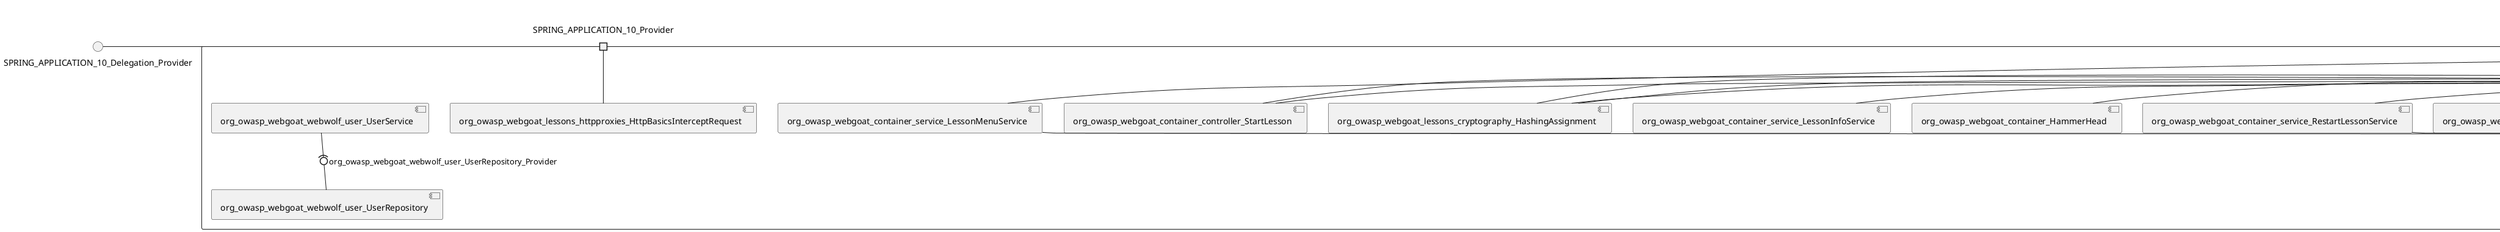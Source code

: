 @startuml
skinparam fixCircleLabelOverlapping true
skinparam componentStyle uml2
() SPRING_APPLICATION_10_Delegation_Provider
() SPRING_APPLICATION_11_Delegation_Provider
() SPRING_APPLICATION_12_Delegation_Provider
() SPRING_APPLICATION_13_Delegation_Provider
() SPRING_APPLICATION_14_Delegation_Provider
() SPRING_APPLICATION_15_Delegation_Provider
() SPRING_APPLICATION_16_Delegation_Provider
() SPRING_APPLICATION_2_Delegation_Provider
() SPRING_APPLICATION_3_Delegation_Provider
() SPRING_APPLICATION_4_Delegation_Provider
() SPRING_APPLICATION_5_Delegation_Provider
() SPRING_APPLICATION_6_Delegation_Provider
() SPRING_APPLICATION_7_Delegation_Provider
() SPRING_APPLICATION_8_Delegation_Provider
() SPRING_APPLICATION_9_Delegation_Provider
() SPRING_APPLICATION_BypassRestrictions_FieldRestrictions_POST_Delegation_Provider
() SPRING_APPLICATION_BypassRestrictions_frontendValidation_POST_Delegation_Provider
() SPRING_APPLICATION_ChromeDevTools_dummy_POST_Delegation_Provider
() SPRING_APPLICATION_ChromeDevTools_network_POST_Delegation_Provider
() SPRING_APPLICATION_CrossSiteScriptingStored_stored_xss_POST_Delegation_Provider
() SPRING_APPLICATION_CrossSiteScriptingStored_stored_xss_follow_up_POST_Delegation_Provider
() SPRING_APPLICATION_CrossSiteScripting_attack1_POST_Delegation_Provider
() SPRING_APPLICATION_CrossSiteScripting_attack3_POST_Delegation_Provider
() SPRING_APPLICATION_CrossSiteScripting_attack4_POST_Delegation_Provider
() SPRING_APPLICATION_CrossSiteScripting_attack5a_GET_Delegation_Provider
() SPRING_APPLICATION_CrossSiteScripting_attack6a_POST_Delegation_Provider
() SPRING_APPLICATION_CrossSiteScripting_dom_follow_up_POST_Delegation_Provider
() SPRING_APPLICATION_CrossSiteScripting_phone_home_xss_POST_Delegation_Provider
() SPRING_APPLICATION_CrossSiteScripting_quiz_GET_POST_Delegation_Provider
() SPRING_APPLICATION_Delegation_Provider
() SPRING_APPLICATION_GET_10_Delegation_Provider
() SPRING_APPLICATION_GET_11_Delegation_Provider
() SPRING_APPLICATION_GET_2_Delegation_Provider
() SPRING_APPLICATION_GET_3_Delegation_Provider
() SPRING_APPLICATION_GET_4_Delegation_Provider
() SPRING_APPLICATION_GET_5_Delegation_Provider
() SPRING_APPLICATION_GET_6_Delegation_Provider
() SPRING_APPLICATION_GET_7_Delegation_Provider
() SPRING_APPLICATION_GET_8_Delegation_Provider
() SPRING_APPLICATION_GET_9_Delegation_Provider
() SPRING_APPLICATION_GET_Delegation_Provider
() SPRING_APPLICATION_HtmlTampering_task_POST_Delegation_Provider
() SPRING_APPLICATION_HttpBasics_attack1_POST_Delegation_Provider
() SPRING_APPLICATION_HttpBasics_attack2_POST_Delegation_Provider
() SPRING_APPLICATION_IDOR_diff_attributes_POST_Delegation_Provider
() SPRING_APPLICATION_IDOR_login_POST_Delegation_Provider
() SPRING_APPLICATION_IDOR_profile_alt_path_POST_Delegation_Provider
() SPRING_APPLICATION_InsecureDeserialization_task_POST_Delegation_Provider
() SPRING_APPLICATION_InsecureLogin_Delegation_Provider
() SPRING_APPLICATION_JWT_decode_POST_Delegation_Provider
() SPRING_APPLICATION_JWT_jku_Delegation_Provider
() SPRING_APPLICATION_JWT_kid_Delegation_Provider
() SPRING_APPLICATION_JWT_quiz_GET_POST_Delegation_Provider
() SPRING_APPLICATION_JWT_refresh_Delegation_Provider
() SPRING_APPLICATION_JWT_secret_POST_Delegation_Provider
() SPRING_APPLICATION_JWT_votings_Delegation_Provider
() SPRING_APPLICATION_LogSpoofing_log_bleeding_POST_Delegation_Provider
() SPRING_APPLICATION_LogSpoofing_log_spoofing_POST_Delegation_Provider
() SPRING_APPLICATION_POST_10_Delegation_Provider
() SPRING_APPLICATION_POST_11_Delegation_Provider
() SPRING_APPLICATION_POST_12_Delegation_Provider
() SPRING_APPLICATION_POST_13_Delegation_Provider
() SPRING_APPLICATION_POST_14_Delegation_Provider
() SPRING_APPLICATION_POST_15_Delegation_Provider
() SPRING_APPLICATION_POST_16_Delegation_Provider
() SPRING_APPLICATION_POST_17_Delegation_Provider
() SPRING_APPLICATION_POST_18_Delegation_Provider
() SPRING_APPLICATION_POST_2_Delegation_Provider
() SPRING_APPLICATION_POST_3_Delegation_Provider
() SPRING_APPLICATION_POST_4_Delegation_Provider
() SPRING_APPLICATION_POST_5_Delegation_Provider
() SPRING_APPLICATION_POST_6_Delegation_Provider
() SPRING_APPLICATION_POST_7_Delegation_Provider
() SPRING_APPLICATION_POST_8_Delegation_Provider
() SPRING_APPLICATION_POST_9_Delegation_Provider
() SPRING_APPLICATION_POST_Delegation_Provider
() SPRING_APPLICATION_PUT_Delegation_Provider
() SPRING_APPLICATION_PasswordReset_ForgotPassword_create_password_reset_link_POST_Delegation_Provider
() SPRING_APPLICATION_PasswordReset_SecurityQuestions_POST_Delegation_Provider
() SPRING_APPLICATION_PasswordReset_reset_Delegation_Provider
() SPRING_APPLICATION_PasswordReset_simple_mail_reset_POST_Delegation_Provider
() SPRING_APPLICATION_PathTraversal_profile_picture_GET_Delegation_Provider
() SPRING_APPLICATION_PathTraversal_profile_picture_fix_GET_Delegation_Provider
() SPRING_APPLICATION_PathTraversal_profile_upload_POST_Delegation_Provider
() SPRING_APPLICATION_PathTraversal_profile_upload_fix_POST_Delegation_Provider
() SPRING_APPLICATION_PathTraversal_profile_upload_remove_user_input_POST_Delegation_Provider
() SPRING_APPLICATION_PathTraversal_random_POST_Delegation_Provider
() SPRING_APPLICATION_PathTraversal_random_picture_GET_Delegation_Provider
() SPRING_APPLICATION_PathTraversal_zip_slip_Delegation_Provider
() SPRING_APPLICATION_SSRF_task1_POST_Delegation_Provider
() SPRING_APPLICATION_SSRF_task2_POST_Delegation_Provider
() SPRING_APPLICATION_SecurePasswords_assignment_POST_Delegation_Provider
() SPRING_APPLICATION_SqlInjectionAdvanced_attack6a_POST_Delegation_Provider
() SPRING_APPLICATION_SqlInjectionAdvanced_attack6b_POST_Delegation_Provider
() SPRING_APPLICATION_SqlInjectionAdvanced_challenge_Login_POST_Delegation_Provider
() SPRING_APPLICATION_SqlInjectionAdvanced_challenge_PUT_Delegation_Provider
() SPRING_APPLICATION_SqlInjectionAdvanced_quiz_GET_POST_Delegation_Provider
() SPRING_APPLICATION_SqlInjectionMitigations_attack10a_POST_Delegation_Provider
() SPRING_APPLICATION_SqlInjectionMitigations_attack10b_POST_Delegation_Provider
() SPRING_APPLICATION_SqlInjectionMitigations_attack12a_POST_Delegation_Provider
() SPRING_APPLICATION_SqlInjectionMitigations_servers_GET_Delegation_Provider
() SPRING_APPLICATION_SqlInjection_assignment5a_POST_Delegation_Provider
() SPRING_APPLICATION_SqlInjection_assignment5b_POST_Delegation_Provider
() SPRING_APPLICATION_SqlInjection_attack10_POST_Delegation_Provider
() SPRING_APPLICATION_SqlInjection_attack2_POST_Delegation_Provider
() SPRING_APPLICATION_SqlInjection_attack3_POST_Delegation_Provider
() SPRING_APPLICATION_SqlInjection_attack4_POST_Delegation_Provider
() SPRING_APPLICATION_SqlInjection_attack5_POST_Delegation_Provider
() SPRING_APPLICATION_SqlInjection_attack8_POST_Delegation_Provider
() SPRING_APPLICATION_SqlInjection_attack9_POST_Delegation_Provider
() SPRING_APPLICATION_SqlOnlyInputValidationOnKeywords_attack_POST_Delegation_Provider
() SPRING_APPLICATION_SqlOnlyInputValidation_attack_POST_Delegation_Provider
() SPRING_APPLICATION_VulnerableComponents_attack1_POST_Delegation_Provider
() SPRING_APPLICATION_WebWolf_GET_Delegation_Provider
() SPRING_APPLICATION_WebWolf_landing_Delegation_Provider
() SPRING_APPLICATION_WebWolf_mail_Delegation_Provider
() SPRING_APPLICATION_challenge_1_POST_Delegation_Provider
() SPRING_APPLICATION_challenge_5_POST_Delegation_Provider
() SPRING_APPLICATION_challenge_7_Delegation_Provider
() SPRING_APPLICATION_challenge_8_Delegation_Provider
() SPRING_APPLICATION_challenge_logo_Delegation_Provider
() SPRING_APPLICATION_cia_quiz_GET_POST_Delegation_Provider
() SPRING_APPLICATION_clientSideFiltering_attack1_POST_Delegation_Provider
() SPRING_APPLICATION_clientSideFiltering_challenge_store_coupons_GET_Delegation_Provider
() SPRING_APPLICATION_clientSideFiltering_getItForFree_POST_Delegation_Provider
() SPRING_APPLICATION_clientSideFiltering_salaries_GET_Delegation_Provider
() SPRING_APPLICATION_crypto_encoding_basic_auth_POST_Delegation_Provider
() SPRING_APPLICATION_crypto_encoding_xor_POST_Delegation_Provider
() SPRING_APPLICATION_crypto_hashing_POST_Delegation_Provider
() SPRING_APPLICATION_crypto_secure_defaults_POST_Delegation_Provider
() SPRING_APPLICATION_crypto_signing_verify_POST_Delegation_Provider
() SPRING_APPLICATION_csrf_feedback_message_POST_Delegation_Provider
() SPRING_APPLICATION_csrf_review_POST_Delegation_Provider
() SPRING_APPLICATION_files_GET_Delegation_Provider
() SPRING_APPLICATION_fileupload_POST_Delegation_Provider
() SPRING_APPLICATION_jwt_Delegation_Provider
() SPRING_APPLICATION_landing_Delegation_Provider
() SPRING_APPLICATION_lesson_template_Delegation_Provider
() SPRING_APPLICATION_login_oauth_mvc_GET_Delegation_Provider
() SPRING_APPLICATION_mail_DELETE_GET_POST_Delegation_Provider
() SPRING_APPLICATION_register_mvc_POST_Delegation_Provider
() SPRING_APPLICATION_registration_GET_Delegation_Provider
() SPRING_APPLICATION_requests_GET_Delegation_Provider
() SPRING_APPLICATION_scoreboard_data_GET_Delegation_Provider
() SPRING_APPLICATION_server_directory_GET_Delegation_Provider
() SPRING_APPLICATION_service_debug_labels_mvc_Delegation_Provider
() SPRING_APPLICATION_service_lessonoverview_mvc_Delegation_Provider
() SPRING_APPLICATION_xxe_comments_GET_Delegation_Provider
rectangle System {
[org_owasp_webgoat_container_HammerHead] [[webgoat-webgoat.repository#_CxnqlhZPEe--hLecUjuLmQ]]
[org_owasp_webgoat_container_WebWolfRedirect] [[webgoat-webgoat.repository#_CxnqlhZPEe--hLecUjuLmQ]]
[org_owasp_webgoat_container_controller_StartLesson] [[webgoat-webgoat.repository#_CxnqlhZPEe--hLecUjuLmQ]]
[org_owasp_webgoat_container_controller_Welcome] [[webgoat-webgoat.repository#_CxnqlhZPEe--hLecUjuLmQ]]
[org_owasp_webgoat_container_i18n_PluginMessages_Provider] [[webgoat-webgoat.repository#_CxnqlhZPEe--hLecUjuLmQ]]
[org_owasp_webgoat_container_service_EnvironmentService] [[webgoat-webgoat.repository#_CxnqlhZPEe--hLecUjuLmQ]]
[org_owasp_webgoat_container_service_HintService] [[webgoat-webgoat.repository#_CxnqlhZPEe--hLecUjuLmQ]]
[org_owasp_webgoat_container_service_LabelDebugService] [[webgoat-webgoat.repository#_CxnqlhZPEe--hLecUjuLmQ]]
[org_owasp_webgoat_container_service_LabelService] [[webgoat-webgoat.repository#_CxnqlhZPEe--hLecUjuLmQ]]
[org_owasp_webgoat_container_service_LessonInfoService] [[webgoat-webgoat.repository#_CxnqlhZPEe--hLecUjuLmQ]]
[org_owasp_webgoat_container_service_LessonMenuService] [[webgoat-webgoat.repository#_CxnqlhZPEe--hLecUjuLmQ]]
[org_owasp_webgoat_container_service_LessonProgressService] [[webgoat-webgoat.repository#_CxnqlhZPEe--hLecUjuLmQ]]
[org_owasp_webgoat_container_service_LessonTitleService] [[webgoat-webgoat.repository#_CxnqlhZPEe--hLecUjuLmQ]]
[org_owasp_webgoat_container_service_ReportCardService] [[webgoat-webgoat.repository#_CxnqlhZPEe--hLecUjuLmQ]]
[org_owasp_webgoat_container_service_RestartLessonService] [[webgoat-webgoat.repository#_CxnqlhZPEe--hLecUjuLmQ]]
[org_owasp_webgoat_container_service_SessionService] [[webgoat-webgoat.repository#_CxnqlhZPEe--hLecUjuLmQ]]
[org_owasp_webgoat_container_session_UserSessionData_Provider] [[webgoat-webgoat.repository#_CxnqlhZPEe--hLecUjuLmQ]]
[org_owasp_webgoat_container_session_WebSession_Provider] [[webgoat-webgoat.repository#_CxnqlhZPEe--hLecUjuLmQ]]
[org_owasp_webgoat_container_users_RegistrationController] [[webgoat-webgoat.repository#_CxnqlhZPEe--hLecUjuLmQ]]
[org_owasp_webgoat_container_users_Scoreboard] [[webgoat-webgoat.repository#_CxnqlhZPEe--hLecUjuLmQ]]
[org_owasp_webgoat_container_users_UserRepository] [[webgoat-webgoat.repository#_CxnqlhZPEe--hLecUjuLmQ]]
[org_owasp_webgoat_container_users_UserService] [[webgoat-webgoat.repository#_CxnqlhZPEe--hLecUjuLmQ]]
[org_owasp_webgoat_container_users_UserTrackerRepository] [[webgoat-webgoat.repository#_CxnqlhZPEe--hLecUjuLmQ]]
[org_owasp_webgoat_lessons_authbypass_VerifyAccount] [[webgoat-webgoat.repository#_CxnqlhZPEe--hLecUjuLmQ]]
[org_owasp_webgoat_lessons_bypassrestrictions_BypassRestrictionsFieldRestrictions] [[webgoat-webgoat.repository#_CxnqlhZPEe--hLecUjuLmQ]]
[org_owasp_webgoat_lessons_bypassrestrictions_BypassRestrictionsFrontendValidation] [[webgoat-webgoat.repository#_CxnqlhZPEe--hLecUjuLmQ]]
[org_owasp_webgoat_lessons_challenges_FlagController] [[webgoat-webgoat.repository#_CxnqlhZPEe--hLecUjuLmQ]]
[org_owasp_webgoat_lessons_challenges_challenge1_Assignment1] [[webgoat-webgoat.repository#_CxnqlhZPEe--hLecUjuLmQ]]
[org_owasp_webgoat_lessons_challenges_challenge1_ImageServlet] [[webgoat-webgoat.repository#_CxnqlhZPEe--hLecUjuLmQ]]
[org_owasp_webgoat_lessons_challenges_challenge5_Assignment5] [[webgoat-webgoat.repository#_CxnqlhZPEe--hLecUjuLmQ]]
[org_owasp_webgoat_lessons_challenges_challenge7_Assignment7] [[webgoat-webgoat.repository#_CxnqlhZPEe--hLecUjuLmQ]]
[org_owasp_webgoat_lessons_challenges_challenge8_Assignment8] [[webgoat-webgoat.repository#_CxnqlhZPEe--hLecUjuLmQ]]
[org_owasp_webgoat_lessons_chromedevtools_NetworkDummy] [[webgoat-webgoat.repository#_CxnqlhZPEe--hLecUjuLmQ]]
[org_owasp_webgoat_lessons_chromedevtools_NetworkLesson] [[webgoat-webgoat.repository#_CxnqlhZPEe--hLecUjuLmQ]]
[org_owasp_webgoat_lessons_cia_CIAQuiz] [[webgoat-webgoat.repository#_CxnqlhZPEe--hLecUjuLmQ]]
[org_owasp_webgoat_lessons_clientsidefiltering_ClientSideFilteringAssignment] [[webgoat-webgoat.repository#_CxnqlhZPEe--hLecUjuLmQ]]
[org_owasp_webgoat_lessons_clientsidefiltering_ClientSideFilteringFreeAssignment] [[webgoat-webgoat.repository#_CxnqlhZPEe--hLecUjuLmQ]]
[org_owasp_webgoat_lessons_clientsidefiltering_Salaries] [[webgoat-webgoat.repository#_CxnqlhZPEe--hLecUjuLmQ]]
[org_owasp_webgoat_lessons_clientsidefiltering_ShopEndpoint] [[webgoat-webgoat.repository#_CxnqlhZPEe--hLecUjuLmQ]]
[org_owasp_webgoat_lessons_cryptography_EncodingAssignment] [[webgoat-webgoat.repository#_CxnqlhZPEe--hLecUjuLmQ]]
[org_owasp_webgoat_lessons_cryptography_HashingAssignment] [[webgoat-webgoat.repository#_CxnqlhZPEe--hLecUjuLmQ]]
[org_owasp_webgoat_lessons_cryptography_SecureDefaultsAssignment] [[webgoat-webgoat.repository#_CxnqlhZPEe--hLecUjuLmQ]]
[org_owasp_webgoat_lessons_cryptography_SigningAssignment] [[webgoat-webgoat.repository#_CxnqlhZPEe--hLecUjuLmQ]]
[org_owasp_webgoat_lessons_cryptography_XOREncodingAssignment] [[webgoat-webgoat.repository#_CxnqlhZPEe--hLecUjuLmQ]]
[org_owasp_webgoat_lessons_csrf_CSRFConfirmFlag1] [[webgoat-webgoat.repository#_CxnqlhZPEe--hLecUjuLmQ]]
[org_owasp_webgoat_lessons_csrf_CSRFFeedback] [[webgoat-webgoat.repository#_CxnqlhZPEe--hLecUjuLmQ]]
[org_owasp_webgoat_lessons_csrf_CSRFGetFlag] [[webgoat-webgoat.repository#_CxnqlhZPEe--hLecUjuLmQ]]
[org_owasp_webgoat_lessons_csrf_CSRFLogin] [[webgoat-webgoat.repository#_CxnqlhZPEe--hLecUjuLmQ]]
[org_owasp_webgoat_lessons_csrf_ForgedReviews] [[webgoat-webgoat.repository#_CxnqlhZPEe--hLecUjuLmQ]]
[org_owasp_webgoat_lessons_csrf_ObjectMapper_Provider] [[webgoat-webgoat.repository#_CxnqlhZPEe--hLecUjuLmQ]]
[org_owasp_webgoat_lessons_deserialization_InsecureDeserializationTask] [[webgoat-webgoat.repository#_CxnqlhZPEe--hLecUjuLmQ]]
[org_owasp_webgoat_lessons_hijacksession_HijackSessionAssignment] [[webgoat-webgoat.repository#_CxnqlhZPEe--hLecUjuLmQ]]
[org_owasp_webgoat_lessons_hijacksession_cas_HijackSessionAuthenticationProvider] [[webgoat-webgoat.repository#_CxnqlhZPEe--hLecUjuLmQ]]
[org_owasp_webgoat_lessons_htmltampering_HtmlTamperingTask] [[webgoat-webgoat.repository#_CxnqlhZPEe--hLecUjuLmQ]]
[org_owasp_webgoat_lessons_httpbasics_HttpBasicsLesson] [[webgoat-webgoat.repository#_CxnqlhZPEe--hLecUjuLmQ]]
[org_owasp_webgoat_lessons_httpbasics_HttpBasicsQuiz] [[webgoat-webgoat.repository#_CxnqlhZPEe--hLecUjuLmQ]]
[org_owasp_webgoat_lessons_httpproxies_HttpBasicsInterceptRequest] [[webgoat-webgoat.repository#_CxnqlhZPEe--hLecUjuLmQ]]
[org_owasp_webgoat_lessons_idor_IDORDiffAttributes] [[webgoat-webgoat.repository#_CxnqlhZPEe--hLecUjuLmQ]]
[org_owasp_webgoat_lessons_idor_IDOREditOtherProfile] [[webgoat-webgoat.repository#_CxnqlhZPEe--hLecUjuLmQ]]
[org_owasp_webgoat_lessons_idor_IDORLogin] [[webgoat-webgoat.repository#_CxnqlhZPEe--hLecUjuLmQ]]
[org_owasp_webgoat_lessons_idor_IDORViewOtherProfile] [[webgoat-webgoat.repository#_CxnqlhZPEe--hLecUjuLmQ]]
[org_owasp_webgoat_lessons_idor_IDORViewOwnProfile] [[webgoat-webgoat.repository#_CxnqlhZPEe--hLecUjuLmQ]]
[org_owasp_webgoat_lessons_idor_IDORViewOwnProfileAltUrl] [[webgoat-webgoat.repository#_CxnqlhZPEe--hLecUjuLmQ]]
[org_owasp_webgoat_lessons_insecurelogin_InsecureLoginTask] [[webgoat-webgoat.repository#_CxnqlhZPEe--hLecUjuLmQ]]
[org_owasp_webgoat_lessons_jwt_JWTDecodeEndpoint] [[webgoat-webgoat.repository#_CxnqlhZPEe--hLecUjuLmQ]]
[org_owasp_webgoat_lessons_jwt_JWTQuiz] [[webgoat-webgoat.repository#_CxnqlhZPEe--hLecUjuLmQ]]
[org_owasp_webgoat_lessons_jwt_JWTRefreshEndpoint] [[webgoat-webgoat.repository#_CxnqlhZPEe--hLecUjuLmQ]]
[org_owasp_webgoat_lessons_jwt_JWTSecretKeyEndpoint] [[webgoat-webgoat.repository#_CxnqlhZPEe--hLecUjuLmQ]]
[org_owasp_webgoat_lessons_jwt_JWTVotesEndpoint] [[webgoat-webgoat.repository#_CxnqlhZPEe--hLecUjuLmQ]]
[org_owasp_webgoat_lessons_jwt_claimmisuse_JWTHeaderJKUEndpoint] [[webgoat-webgoat.repository#_CxnqlhZPEe--hLecUjuLmQ]]
[org_owasp_webgoat_lessons_jwt_claimmisuse_JWTHeaderKIDEndpoint] [[webgoat-webgoat.repository#_CxnqlhZPEe--hLecUjuLmQ]]
[org_owasp_webgoat_lessons_lessontemplate_SampleAttack] [[webgoat-webgoat.repository#_CxnqlhZPEe--hLecUjuLmQ]]
[org_owasp_webgoat_lessons_logging_LogBleedingTask] [[webgoat-webgoat.repository#_CxnqlhZPEe--hLecUjuLmQ]]
[org_owasp_webgoat_lessons_logging_LogSpoofingTask] [[webgoat-webgoat.repository#_CxnqlhZPEe--hLecUjuLmQ]]
[org_owasp_webgoat_lessons_missingac_MissingFunctionACHiddenMenus] [[webgoat-webgoat.repository#_CxnqlhZPEe--hLecUjuLmQ]]
[org_owasp_webgoat_lessons_missingac_MissingFunctionACUsers] [[webgoat-webgoat.repository#_CxnqlhZPEe--hLecUjuLmQ]]
[org_owasp_webgoat_lessons_missingac_MissingFunctionACYourHash] [[webgoat-webgoat.repository#_CxnqlhZPEe--hLecUjuLmQ]]
[org_owasp_webgoat_lessons_missingac_MissingFunctionACYourHashAdmin] [[webgoat-webgoat.repository#_CxnqlhZPEe--hLecUjuLmQ]]
[org_owasp_webgoat_lessons_passwordreset_QuestionsAssignment] [[webgoat-webgoat.repository#_CxnqlhZPEe--hLecUjuLmQ]]
[org_owasp_webgoat_lessons_passwordreset_ResetLinkAssignment] [[webgoat-webgoat.repository#_CxnqlhZPEe--hLecUjuLmQ]]
[org_owasp_webgoat_lessons_passwordreset_ResetLinkAssignmentForgotPassword] [[webgoat-webgoat.repository#_CxnqlhZPEe--hLecUjuLmQ]]
[org_owasp_webgoat_lessons_passwordreset_SecurityQuestionAssignment] [[webgoat-webgoat.repository#_CxnqlhZPEe--hLecUjuLmQ]]
[org_owasp_webgoat_lessons_passwordreset_SimpleMailAssignment] [[webgoat-webgoat.repository#_CxnqlhZPEe--hLecUjuLmQ]]
[org_owasp_webgoat_lessons_passwordreset_TriedQuestions] [[webgoat-webgoat.repository#_CxnqlhZPEe--hLecUjuLmQ]]
[org_owasp_webgoat_lessons_pathtraversal_ProfileUpload] [[webgoat-webgoat.repository#_CxnqlhZPEe--hLecUjuLmQ]]
[org_owasp_webgoat_lessons_pathtraversal_ProfileUploadFix] [[webgoat-webgoat.repository#_CxnqlhZPEe--hLecUjuLmQ]]
[org_owasp_webgoat_lessons_pathtraversal_ProfileUploadRemoveUserInput] [[webgoat-webgoat.repository#_CxnqlhZPEe--hLecUjuLmQ]]
[org_owasp_webgoat_lessons_pathtraversal_ProfileUploadRetrieval] [[webgoat-webgoat.repository#_CxnqlhZPEe--hLecUjuLmQ]]
[org_owasp_webgoat_lessons_pathtraversal_ProfileZipSlip] [[webgoat-webgoat.repository#_CxnqlhZPEe--hLecUjuLmQ]]
[org_owasp_webgoat_lessons_securepasswords_SecurePasswordsAssignment] [[webgoat-webgoat.repository#_CxnqlhZPEe--hLecUjuLmQ]]
[org_owasp_webgoat_lessons_spoofcookie_SpoofCookieAssignment] [[webgoat-webgoat.repository#_CxnqlhZPEe--hLecUjuLmQ]]
[org_owasp_webgoat_lessons_sqlinjection_advanced_SqlInjectionChallenge] [[webgoat-webgoat.repository#_CxnqlhZPEe--hLecUjuLmQ]]
[org_owasp_webgoat_lessons_sqlinjection_advanced_SqlInjectionChallengeLogin] [[webgoat-webgoat.repository#_CxnqlhZPEe--hLecUjuLmQ]]
[org_owasp_webgoat_lessons_sqlinjection_advanced_SqlInjectionLesson6a] [[webgoat-webgoat.repository#_CxnqlhZPEe--hLecUjuLmQ]]
[org_owasp_webgoat_lessons_sqlinjection_advanced_SqlInjectionLesson6b] [[webgoat-webgoat.repository#_CxnqlhZPEe--hLecUjuLmQ]]
[org_owasp_webgoat_lessons_sqlinjection_advanced_SqlInjectionQuiz] [[webgoat-webgoat.repository#_CxnqlhZPEe--hLecUjuLmQ]]
[org_owasp_webgoat_lessons_sqlinjection_introduction_SqlInjectionLesson10] [[webgoat-webgoat.repository#_CxnqlhZPEe--hLecUjuLmQ]]
[org_owasp_webgoat_lessons_sqlinjection_introduction_SqlInjectionLesson2] [[webgoat-webgoat.repository#_CxnqlhZPEe--hLecUjuLmQ]]
[org_owasp_webgoat_lessons_sqlinjection_introduction_SqlInjectionLesson3] [[webgoat-webgoat.repository#_CxnqlhZPEe--hLecUjuLmQ]]
[org_owasp_webgoat_lessons_sqlinjection_introduction_SqlInjectionLesson4] [[webgoat-webgoat.repository#_CxnqlhZPEe--hLecUjuLmQ]]
[org_owasp_webgoat_lessons_sqlinjection_introduction_SqlInjectionLesson5] [[webgoat-webgoat.repository#_CxnqlhZPEe--hLecUjuLmQ]]
[org_owasp_webgoat_lessons_sqlinjection_introduction_SqlInjectionLesson5a] [[webgoat-webgoat.repository#_CxnqlhZPEe--hLecUjuLmQ]]
[org_owasp_webgoat_lessons_sqlinjection_introduction_SqlInjectionLesson5b] [[webgoat-webgoat.repository#_CxnqlhZPEe--hLecUjuLmQ]]
[org_owasp_webgoat_lessons_sqlinjection_introduction_SqlInjectionLesson8] [[webgoat-webgoat.repository#_CxnqlhZPEe--hLecUjuLmQ]]
[org_owasp_webgoat_lessons_sqlinjection_introduction_SqlInjectionLesson9] [[webgoat-webgoat.repository#_CxnqlhZPEe--hLecUjuLmQ]]
[org_owasp_webgoat_lessons_sqlinjection_mitigation_Servers] [[webgoat-webgoat.repository#_CxnqlhZPEe--hLecUjuLmQ]]
[org_owasp_webgoat_lessons_sqlinjection_mitigation_SqlInjectionLesson10a] [[webgoat-webgoat.repository#_CxnqlhZPEe--hLecUjuLmQ]]
[org_owasp_webgoat_lessons_sqlinjection_mitigation_SqlInjectionLesson10b] [[webgoat-webgoat.repository#_CxnqlhZPEe--hLecUjuLmQ]]
[org_owasp_webgoat_lessons_sqlinjection_mitigation_SqlInjectionLesson13] [[webgoat-webgoat.repository#_CxnqlhZPEe--hLecUjuLmQ]]
[org_owasp_webgoat_lessons_sqlinjection_mitigation_SqlOnlyInputValidation] [[webgoat-webgoat.repository#_CxnqlhZPEe--hLecUjuLmQ]]
[org_owasp_webgoat_lessons_sqlinjection_mitigation_SqlOnlyInputValidationOnKeywords] [[webgoat-webgoat.repository#_CxnqlhZPEe--hLecUjuLmQ]]
[org_owasp_webgoat_lessons_ssrf_SSRFTask1] [[webgoat-webgoat.repository#_CxnqlhZPEe--hLecUjuLmQ]]
[org_owasp_webgoat_lessons_ssrf_SSRFTask2] [[webgoat-webgoat.repository#_CxnqlhZPEe--hLecUjuLmQ]]
[org_owasp_webgoat_lessons_vulnerablecomponents_VulnerableComponentsLesson] [[webgoat-webgoat.repository#_CxnqlhZPEe--hLecUjuLmQ]]
[org_owasp_webgoat_lessons_webwolfintroduction_LandingAssignment] [[webgoat-webgoat.repository#_CxnqlhZPEe--hLecUjuLmQ]]
[org_owasp_webgoat_lessons_webwolfintroduction_MailAssignment] [[webgoat-webgoat.repository#_CxnqlhZPEe--hLecUjuLmQ]]
[org_owasp_webgoat_lessons_xss_CrossSiteScriptingLesson1] [[webgoat-webgoat.repository#_CxnqlhZPEe--hLecUjuLmQ]]
[org_owasp_webgoat_lessons_xss_CrossSiteScriptingLesson3] [[webgoat-webgoat.repository#_CxnqlhZPEe--hLecUjuLmQ]]
[org_owasp_webgoat_lessons_xss_CrossSiteScriptingLesson4] [[webgoat-webgoat.repository#_CxnqlhZPEe--hLecUjuLmQ]]
[org_owasp_webgoat_lessons_xss_CrossSiteScriptingLesson5a] [[webgoat-webgoat.repository#_CxnqlhZPEe--hLecUjuLmQ]]
[org_owasp_webgoat_lessons_xss_CrossSiteScriptingLesson6a] [[webgoat-webgoat.repository#_CxnqlhZPEe--hLecUjuLmQ]]
[org_owasp_webgoat_lessons_xss_CrossSiteScriptingQuiz] [[webgoat-webgoat.repository#_CxnqlhZPEe--hLecUjuLmQ]]
[org_owasp_webgoat_lessons_xss_DOMCrossSiteScripting] [[webgoat-webgoat.repository#_CxnqlhZPEe--hLecUjuLmQ]]
[org_owasp_webgoat_lessons_xss_DOMCrossSiteScriptingVerifier] [[webgoat-webgoat.repository#_CxnqlhZPEe--hLecUjuLmQ]]
[org_owasp_webgoat_lessons_xss_stored_StoredCrossSiteScriptingVerifier] [[webgoat-webgoat.repository#_CxnqlhZPEe--hLecUjuLmQ]]
[org_owasp_webgoat_lessons_xss_stored_StoredXssComments] [[webgoat-webgoat.repository#_CxnqlhZPEe--hLecUjuLmQ]]
[org_owasp_webgoat_lessons_xxe_BlindSendFileAssignment] [[webgoat-webgoat.repository#_CxnqlhZPEe--hLecUjuLmQ]]
[org_owasp_webgoat_lessons_xxe_CommentsCache] [[webgoat-webgoat.repository#_CxnqlhZPEe--hLecUjuLmQ]]
[org_owasp_webgoat_lessons_xxe_CommentsEndpoint] [[webgoat-webgoat.repository#_CxnqlhZPEe--hLecUjuLmQ]]
[org_owasp_webgoat_lessons_xxe_ContentTypeAssignment] [[webgoat-webgoat.repository#_CxnqlhZPEe--hLecUjuLmQ]]
[org_owasp_webgoat_lessons_xxe_SimpleXXE] [[webgoat-webgoat.repository#_CxnqlhZPEe--hLecUjuLmQ]]
[org_owasp_webgoat_webwolf_FileServer] [[webgoat-webgoat.repository#_CxnqlhZPEe--hLecUjuLmQ]]
[org_owasp_webgoat_webwolf_jwt_JWTController] [[webgoat-webgoat.repository#_CxnqlhZPEe--hLecUjuLmQ]]
[org_owasp_webgoat_webwolf_mailbox_MailboxController] [[webgoat-webgoat.repository#_CxnqlhZPEe--hLecUjuLmQ]]
[org_owasp_webgoat_webwolf_mailbox_MailboxRepository] [[webgoat-webgoat.repository#_CxnqlhZPEe--hLecUjuLmQ]]
[org_owasp_webgoat_webwolf_requests_LandingPage] [[webgoat-webgoat.repository#_CxnqlhZPEe--hLecUjuLmQ]]
[org_owasp_webgoat_webwolf_requests_Requests] [[webgoat-webgoat.repository#_CxnqlhZPEe--hLecUjuLmQ]]
[org_owasp_webgoat_webwolf_user_UserRepository] [[webgoat-webgoat.repository#_CxnqlhZPEe--hLecUjuLmQ]]
[org_owasp_webgoat_webwolf_user_UserService] [[webgoat-webgoat.repository#_CxnqlhZPEe--hLecUjuLmQ]]
port SPRING_APPLICATION_10_Provider
SPRING_APPLICATION_10_Delegation_Provider - SPRING_APPLICATION_10_Provider
SPRING_APPLICATION_10_Provider - [org_owasp_webgoat_lessons_httpproxies_HttpBasicsInterceptRequest]
port SPRING_APPLICATION_11_Provider
SPRING_APPLICATION_11_Delegation_Provider - SPRING_APPLICATION_11_Provider
SPRING_APPLICATION_11_Provider - [org_owasp_webgoat_lessons_jwt_JWTSecretKeyEndpoint]
port SPRING_APPLICATION_12_Provider
SPRING_APPLICATION_12_Delegation_Provider - SPRING_APPLICATION_12_Provider
SPRING_APPLICATION_12_Provider - [org_owasp_webgoat_container_service_LabelDebugService]
port SPRING_APPLICATION_13_Provider
SPRING_APPLICATION_13_Delegation_Provider - SPRING_APPLICATION_13_Provider
SPRING_APPLICATION_13_Provider - [org_owasp_webgoat_lessons_cryptography_SigningAssignment]
port SPRING_APPLICATION_14_Provider
SPRING_APPLICATION_14_Delegation_Provider - SPRING_APPLICATION_14_Provider
SPRING_APPLICATION_14_Provider - [org_owasp_webgoat_container_controller_StartLesson]
port SPRING_APPLICATION_15_Provider
SPRING_APPLICATION_15_Delegation_Provider - SPRING_APPLICATION_15_Provider
SPRING_APPLICATION_15_Provider - [org_owasp_webgoat_container_service_LessonMenuService]
port SPRING_APPLICATION_16_Provider
SPRING_APPLICATION_16_Delegation_Provider - SPRING_APPLICATION_16_Provider
SPRING_APPLICATION_16_Provider - [org_owasp_webgoat_lessons_cryptography_HashingAssignment]
port SPRING_APPLICATION_2_Provider
SPRING_APPLICATION_2_Delegation_Provider - SPRING_APPLICATION_2_Provider
SPRING_APPLICATION_2_Provider - [org_owasp_webgoat_lessons_cryptography_HashingAssignment]
port SPRING_APPLICATION_3_Provider
SPRING_APPLICATION_3_Delegation_Provider - SPRING_APPLICATION_3_Provider
SPRING_APPLICATION_3_Provider - [org_owasp_webgoat_container_service_LessonInfoService]
port SPRING_APPLICATION_4_Provider
SPRING_APPLICATION_4_Delegation_Provider - SPRING_APPLICATION_4_Provider
SPRING_APPLICATION_4_Provider - [org_owasp_webgoat_container_controller_StartLesson]
port SPRING_APPLICATION_5_Provider
SPRING_APPLICATION_5_Delegation_Provider - SPRING_APPLICATION_5_Provider
SPRING_APPLICATION_5_Provider - [org_owasp_webgoat_lessons_xxe_SimpleXXE]
port SPRING_APPLICATION_6_Provider
SPRING_APPLICATION_6_Delegation_Provider - SPRING_APPLICATION_6_Provider
SPRING_APPLICATION_6_Provider - [org_owasp_webgoat_container_HammerHead]
port SPRING_APPLICATION_7_Provider
SPRING_APPLICATION_7_Delegation_Provider - SPRING_APPLICATION_7_Provider
SPRING_APPLICATION_7_Provider - [org_owasp_webgoat_webwolf_FileServer]
port SPRING_APPLICATION_8_Provider
SPRING_APPLICATION_8_Delegation_Provider - SPRING_APPLICATION_8_Provider
SPRING_APPLICATION_8_Provider - [org_owasp_webgoat_container_service_RestartLessonService]
port SPRING_APPLICATION_9_Provider
SPRING_APPLICATION_9_Delegation_Provider - SPRING_APPLICATION_9_Provider
SPRING_APPLICATION_9_Provider - [org_owasp_webgoat_container_service_SessionService]
port SPRING_APPLICATION_BypassRestrictions_FieldRestrictions_POST_Provider
SPRING_APPLICATION_BypassRestrictions_FieldRestrictions_POST_Delegation_Provider - SPRING_APPLICATION_BypassRestrictions_FieldRestrictions_POST_Provider
SPRING_APPLICATION_BypassRestrictions_FieldRestrictions_POST_Provider - [org_owasp_webgoat_lessons_bypassrestrictions_BypassRestrictionsFieldRestrictions]
port SPRING_APPLICATION_BypassRestrictions_frontendValidation_POST_Provider
SPRING_APPLICATION_BypassRestrictions_frontendValidation_POST_Delegation_Provider - SPRING_APPLICATION_BypassRestrictions_frontendValidation_POST_Provider
SPRING_APPLICATION_BypassRestrictions_frontendValidation_POST_Provider - [org_owasp_webgoat_lessons_bypassrestrictions_BypassRestrictionsFrontendValidation]
port SPRING_APPLICATION_ChromeDevTools_dummy_POST_Provider
SPRING_APPLICATION_ChromeDevTools_dummy_POST_Delegation_Provider - SPRING_APPLICATION_ChromeDevTools_dummy_POST_Provider
SPRING_APPLICATION_ChromeDevTools_dummy_POST_Provider - [org_owasp_webgoat_lessons_chromedevtools_NetworkDummy]
port SPRING_APPLICATION_ChromeDevTools_network_POST_Provider
SPRING_APPLICATION_ChromeDevTools_network_POST_Delegation_Provider - SPRING_APPLICATION_ChromeDevTools_network_POST_Provider
SPRING_APPLICATION_ChromeDevTools_network_POST_Provider - [org_owasp_webgoat_lessons_chromedevtools_NetworkLesson]
port SPRING_APPLICATION_CrossSiteScriptingStored_stored_xss_POST_Provider
SPRING_APPLICATION_CrossSiteScriptingStored_stored_xss_POST_Delegation_Provider - SPRING_APPLICATION_CrossSiteScriptingStored_stored_xss_POST_Provider
SPRING_APPLICATION_CrossSiteScriptingStored_stored_xss_POST_Provider - [org_owasp_webgoat_lessons_xss_stored_StoredXssComments]
port SPRING_APPLICATION_CrossSiteScriptingStored_stored_xss_follow_up_POST_Provider
SPRING_APPLICATION_CrossSiteScriptingStored_stored_xss_follow_up_POST_Delegation_Provider - SPRING_APPLICATION_CrossSiteScriptingStored_stored_xss_follow_up_POST_Provider
SPRING_APPLICATION_CrossSiteScriptingStored_stored_xss_follow_up_POST_Provider - [org_owasp_webgoat_lessons_xss_stored_StoredCrossSiteScriptingVerifier]
port SPRING_APPLICATION_CrossSiteScripting_attack1_POST_Provider
SPRING_APPLICATION_CrossSiteScripting_attack1_POST_Delegation_Provider - SPRING_APPLICATION_CrossSiteScripting_attack1_POST_Provider
SPRING_APPLICATION_CrossSiteScripting_attack1_POST_Provider - [org_owasp_webgoat_lessons_xss_CrossSiteScriptingLesson1]
port SPRING_APPLICATION_CrossSiteScripting_attack3_POST_Provider
SPRING_APPLICATION_CrossSiteScripting_attack3_POST_Delegation_Provider - SPRING_APPLICATION_CrossSiteScripting_attack3_POST_Provider
SPRING_APPLICATION_CrossSiteScripting_attack3_POST_Provider - [org_owasp_webgoat_lessons_xss_CrossSiteScriptingLesson3]
port SPRING_APPLICATION_CrossSiteScripting_attack4_POST_Provider
SPRING_APPLICATION_CrossSiteScripting_attack4_POST_Delegation_Provider - SPRING_APPLICATION_CrossSiteScripting_attack4_POST_Provider
SPRING_APPLICATION_CrossSiteScripting_attack4_POST_Provider - [org_owasp_webgoat_lessons_xss_CrossSiteScriptingLesson4]
port SPRING_APPLICATION_CrossSiteScripting_attack5a_GET_Provider
SPRING_APPLICATION_CrossSiteScripting_attack5a_GET_Delegation_Provider - SPRING_APPLICATION_CrossSiteScripting_attack5a_GET_Provider
SPRING_APPLICATION_CrossSiteScripting_attack5a_GET_Provider - [org_owasp_webgoat_lessons_xss_CrossSiteScriptingLesson5a]
port SPRING_APPLICATION_CrossSiteScripting_attack6a_POST_Provider
SPRING_APPLICATION_CrossSiteScripting_attack6a_POST_Delegation_Provider - SPRING_APPLICATION_CrossSiteScripting_attack6a_POST_Provider
SPRING_APPLICATION_CrossSiteScripting_attack6a_POST_Provider - [org_owasp_webgoat_lessons_xss_CrossSiteScriptingLesson6a]
port SPRING_APPLICATION_CrossSiteScripting_dom_follow_up_POST_Provider
SPRING_APPLICATION_CrossSiteScripting_dom_follow_up_POST_Delegation_Provider - SPRING_APPLICATION_CrossSiteScripting_dom_follow_up_POST_Provider
SPRING_APPLICATION_CrossSiteScripting_dom_follow_up_POST_Provider - [org_owasp_webgoat_lessons_xss_DOMCrossSiteScriptingVerifier]
port SPRING_APPLICATION_CrossSiteScripting_phone_home_xss_POST_Provider
SPRING_APPLICATION_CrossSiteScripting_phone_home_xss_POST_Delegation_Provider - SPRING_APPLICATION_CrossSiteScripting_phone_home_xss_POST_Provider
SPRING_APPLICATION_CrossSiteScripting_phone_home_xss_POST_Provider - [org_owasp_webgoat_lessons_xss_DOMCrossSiteScripting]
port SPRING_APPLICATION_CrossSiteScripting_quiz_GET_POST_Provider
SPRING_APPLICATION_CrossSiteScripting_quiz_GET_POST_Delegation_Provider - SPRING_APPLICATION_CrossSiteScripting_quiz_GET_POST_Provider
SPRING_APPLICATION_CrossSiteScripting_quiz_GET_POST_Provider - [org_owasp_webgoat_lessons_xss_CrossSiteScriptingQuiz]
port SPRING_APPLICATION_Provider
SPRING_APPLICATION_Delegation_Provider - SPRING_APPLICATION_Provider
SPRING_APPLICATION_Provider - [org_owasp_webgoat_container_service_LessonTitleService]
port SPRING_APPLICATION_GET_10_Provider
SPRING_APPLICATION_GET_10_Delegation_Provider - SPRING_APPLICATION_GET_10_Provider
SPRING_APPLICATION_GET_10_Provider - [org_owasp_webgoat_lessons_idor_IDORViewOwnProfile]
port SPRING_APPLICATION_GET_11_Provider
SPRING_APPLICATION_GET_11_Delegation_Provider - SPRING_APPLICATION_GET_11_Provider
SPRING_APPLICATION_GET_11_Provider - [org_owasp_webgoat_lessons_csrf_ForgedReviews]
port SPRING_APPLICATION_GET_2_Provider
SPRING_APPLICATION_GET_2_Delegation_Provider - SPRING_APPLICATION_GET_2_Provider
SPRING_APPLICATION_GET_2_Provider - [org_owasp_webgoat_container_service_ReportCardService]
port SPRING_APPLICATION_GET_3_Provider
SPRING_APPLICATION_GET_3_Delegation_Provider - SPRING_APPLICATION_GET_3_Provider
SPRING_APPLICATION_GET_3_Provider - [org_owasp_webgoat_lessons_idor_IDORViewOtherProfile]
port SPRING_APPLICATION_GET_4_Provider
SPRING_APPLICATION_GET_4_Delegation_Provider - SPRING_APPLICATION_GET_4_Provider
SPRING_APPLICATION_GET_4_Provider - [org_owasp_webgoat_lessons_xss_stored_StoredXssComments]
port SPRING_APPLICATION_GET_5_Provider
SPRING_APPLICATION_GET_5_Delegation_Provider - SPRING_APPLICATION_GET_5_Provider
SPRING_APPLICATION_GET_5_Provider - [org_owasp_webgoat_container_controller_Welcome]
port SPRING_APPLICATION_GET_6_Provider
SPRING_APPLICATION_GET_6_Delegation_Provider - SPRING_APPLICATION_GET_6_Provider
SPRING_APPLICATION_GET_6_Provider - [org_owasp_webgoat_container_service_LabelService]
port SPRING_APPLICATION_GET_7_Provider
SPRING_APPLICATION_GET_7_Delegation_Provider - SPRING_APPLICATION_GET_7_Provider
SPRING_APPLICATION_GET_7_Provider - [org_owasp_webgoat_lessons_cryptography_EncodingAssignment]
port SPRING_APPLICATION_GET_8_Provider
SPRING_APPLICATION_GET_8_Delegation_Provider - SPRING_APPLICATION_GET_8_Provider
SPRING_APPLICATION_GET_8_Provider - [org_owasp_webgoat_lessons_missingac_MissingFunctionACUsers]
port SPRING_APPLICATION_GET_9_Provider
SPRING_APPLICATION_GET_9_Delegation_Provider - SPRING_APPLICATION_GET_9_Provider
SPRING_APPLICATION_GET_9_Provider - [org_owasp_webgoat_container_service_HintService]
port SPRING_APPLICATION_GET_Provider
SPRING_APPLICATION_GET_Delegation_Provider - SPRING_APPLICATION_GET_Provider
SPRING_APPLICATION_GET_Provider - [org_owasp_webgoat_lessons_spoofcookie_SpoofCookieAssignment]
port SPRING_APPLICATION_HtmlTampering_task_POST_Provider
SPRING_APPLICATION_HtmlTampering_task_POST_Delegation_Provider - SPRING_APPLICATION_HtmlTampering_task_POST_Provider
SPRING_APPLICATION_HtmlTampering_task_POST_Provider - [org_owasp_webgoat_lessons_htmltampering_HtmlTamperingTask]
port SPRING_APPLICATION_HttpBasics_attack1_POST_Provider
SPRING_APPLICATION_HttpBasics_attack1_POST_Delegation_Provider - SPRING_APPLICATION_HttpBasics_attack1_POST_Provider
SPRING_APPLICATION_HttpBasics_attack1_POST_Provider - [org_owasp_webgoat_lessons_httpbasics_HttpBasicsLesson]
port SPRING_APPLICATION_HttpBasics_attack2_POST_Provider
SPRING_APPLICATION_HttpBasics_attack2_POST_Delegation_Provider - SPRING_APPLICATION_HttpBasics_attack2_POST_Provider
SPRING_APPLICATION_HttpBasics_attack2_POST_Provider - [org_owasp_webgoat_lessons_httpbasics_HttpBasicsQuiz]
port SPRING_APPLICATION_IDOR_diff_attributes_POST_Provider
SPRING_APPLICATION_IDOR_diff_attributes_POST_Delegation_Provider - SPRING_APPLICATION_IDOR_diff_attributes_POST_Provider
SPRING_APPLICATION_IDOR_diff_attributes_POST_Provider - [org_owasp_webgoat_lessons_idor_IDORDiffAttributes]
port SPRING_APPLICATION_IDOR_login_POST_Provider
SPRING_APPLICATION_IDOR_login_POST_Delegation_Provider - SPRING_APPLICATION_IDOR_login_POST_Provider
SPRING_APPLICATION_IDOR_login_POST_Provider - [org_owasp_webgoat_lessons_idor_IDORLogin]
port SPRING_APPLICATION_IDOR_profile_alt_path_POST_Provider
SPRING_APPLICATION_IDOR_profile_alt_path_POST_Delegation_Provider - SPRING_APPLICATION_IDOR_profile_alt_path_POST_Provider
SPRING_APPLICATION_IDOR_profile_alt_path_POST_Provider - [org_owasp_webgoat_lessons_idor_IDORViewOwnProfileAltUrl]
port SPRING_APPLICATION_InsecureDeserialization_task_POST_Provider
SPRING_APPLICATION_InsecureDeserialization_task_POST_Delegation_Provider - SPRING_APPLICATION_InsecureDeserialization_task_POST_Provider
SPRING_APPLICATION_InsecureDeserialization_task_POST_Provider - [org_owasp_webgoat_lessons_deserialization_InsecureDeserializationTask]
port SPRING_APPLICATION_InsecureLogin_Provider
SPRING_APPLICATION_InsecureLogin_Delegation_Provider - SPRING_APPLICATION_InsecureLogin_Provider
SPRING_APPLICATION_InsecureLogin_Provider - [org_owasp_webgoat_lessons_insecurelogin_InsecureLoginTask]
port SPRING_APPLICATION_JWT_decode_POST_Provider
SPRING_APPLICATION_JWT_decode_POST_Delegation_Provider - SPRING_APPLICATION_JWT_decode_POST_Provider
SPRING_APPLICATION_JWT_decode_POST_Provider - [org_owasp_webgoat_lessons_jwt_JWTDecodeEndpoint]
port SPRING_APPLICATION_JWT_jku_Provider
SPRING_APPLICATION_JWT_jku_Delegation_Provider - SPRING_APPLICATION_JWT_jku_Provider
SPRING_APPLICATION_JWT_jku_Provider - [org_owasp_webgoat_lessons_jwt_claimmisuse_JWTHeaderJKUEndpoint]
port SPRING_APPLICATION_JWT_kid_Provider
SPRING_APPLICATION_JWT_kid_Delegation_Provider - SPRING_APPLICATION_JWT_kid_Provider
SPRING_APPLICATION_JWT_kid_Provider - [org_owasp_webgoat_lessons_jwt_claimmisuse_JWTHeaderKIDEndpoint]
port SPRING_APPLICATION_JWT_quiz_GET_POST_Provider
SPRING_APPLICATION_JWT_quiz_GET_POST_Delegation_Provider - SPRING_APPLICATION_JWT_quiz_GET_POST_Provider
SPRING_APPLICATION_JWT_quiz_GET_POST_Provider - [org_owasp_webgoat_lessons_jwt_JWTQuiz]
port SPRING_APPLICATION_JWT_refresh_Provider
SPRING_APPLICATION_JWT_refresh_Delegation_Provider - SPRING_APPLICATION_JWT_refresh_Provider
SPRING_APPLICATION_JWT_refresh_Provider - [org_owasp_webgoat_lessons_jwt_JWTRefreshEndpoint]
port SPRING_APPLICATION_JWT_secret_POST_Provider
SPRING_APPLICATION_JWT_secret_POST_Delegation_Provider - SPRING_APPLICATION_JWT_secret_POST_Provider
SPRING_APPLICATION_JWT_secret_POST_Provider - [org_owasp_webgoat_lessons_jwt_JWTSecretKeyEndpoint]
port SPRING_APPLICATION_JWT_votings_Provider
SPRING_APPLICATION_JWT_votings_Delegation_Provider - SPRING_APPLICATION_JWT_votings_Provider
SPRING_APPLICATION_JWT_votings_Provider - [org_owasp_webgoat_lessons_jwt_JWTVotesEndpoint]
port SPRING_APPLICATION_LogSpoofing_log_bleeding_POST_Provider
SPRING_APPLICATION_LogSpoofing_log_bleeding_POST_Delegation_Provider - SPRING_APPLICATION_LogSpoofing_log_bleeding_POST_Provider
SPRING_APPLICATION_LogSpoofing_log_bleeding_POST_Provider - [org_owasp_webgoat_lessons_logging_LogBleedingTask]
port SPRING_APPLICATION_LogSpoofing_log_spoofing_POST_Provider
SPRING_APPLICATION_LogSpoofing_log_spoofing_POST_Delegation_Provider - SPRING_APPLICATION_LogSpoofing_log_spoofing_POST_Provider
SPRING_APPLICATION_LogSpoofing_log_spoofing_POST_Provider - [org_owasp_webgoat_lessons_logging_LogSpoofingTask]
port SPRING_APPLICATION_POST_10_Provider
SPRING_APPLICATION_POST_10_Delegation_Provider - SPRING_APPLICATION_POST_10_Provider
SPRING_APPLICATION_POST_10_Provider - [org_owasp_webgoat_lessons_challenges_FlagController]
port SPRING_APPLICATION_POST_11_Provider
SPRING_APPLICATION_POST_11_Delegation_Provider - SPRING_APPLICATION_POST_11_Provider
SPRING_APPLICATION_POST_11_Provider - [org_owasp_webgoat_lessons_authbypass_VerifyAccount]
port SPRING_APPLICATION_POST_12_Provider
SPRING_APPLICATION_POST_12_Delegation_Provider - SPRING_APPLICATION_POST_12_Provider
SPRING_APPLICATION_POST_12_Provider - [org_owasp_webgoat_lessons_missingac_MissingFunctionACHiddenMenus]
port SPRING_APPLICATION_POST_13_Provider
SPRING_APPLICATION_POST_13_Delegation_Provider - SPRING_APPLICATION_POST_13_Provider
SPRING_APPLICATION_POST_13_Provider - [org_owasp_webgoat_lessons_passwordreset_QuestionsAssignment]
port SPRING_APPLICATION_POST_14_Provider
SPRING_APPLICATION_POST_14_Delegation_Provider - SPRING_APPLICATION_POST_14_Provider
SPRING_APPLICATION_POST_14_Provider - [org_owasp_webgoat_lessons_missingac_MissingFunctionACYourHash]
port SPRING_APPLICATION_POST_15_Provider
SPRING_APPLICATION_POST_15_Delegation_Provider - SPRING_APPLICATION_POST_15_Provider
SPRING_APPLICATION_POST_15_Provider - [org_owasp_webgoat_lessons_xxe_ContentTypeAssignment]
port SPRING_APPLICATION_POST_16_Provider
SPRING_APPLICATION_POST_16_Delegation_Provider - SPRING_APPLICATION_POST_16_Provider
SPRING_APPLICATION_POST_16_Provider - [org_owasp_webgoat_lessons_csrf_CSRFFeedback]
port SPRING_APPLICATION_POST_17_Provider
SPRING_APPLICATION_POST_17_Delegation_Provider - SPRING_APPLICATION_POST_17_Provider
SPRING_APPLICATION_POST_17_Provider - [org_owasp_webgoat_lessons_missingac_MissingFunctionACYourHashAdmin]
port SPRING_APPLICATION_POST_18_Provider
SPRING_APPLICATION_POST_18_Delegation_Provider - SPRING_APPLICATION_POST_18_Provider
SPRING_APPLICATION_POST_18_Provider - [org_owasp_webgoat_lessons_passwordreset_SimpleMailAssignment]
port SPRING_APPLICATION_POST_2_Provider
SPRING_APPLICATION_POST_2_Delegation_Provider - SPRING_APPLICATION_POST_2_Provider
SPRING_APPLICATION_POST_2_Provider - [org_owasp_webgoat_lessons_spoofcookie_SpoofCookieAssignment]
port SPRING_APPLICATION_POST_3_Provider
SPRING_APPLICATION_POST_3_Delegation_Provider - SPRING_APPLICATION_POST_3_Provider
SPRING_APPLICATION_POST_3_Provider - [org_owasp_webgoat_lessons_csrf_CSRFGetFlag]
port SPRING_APPLICATION_POST_4_Provider
SPRING_APPLICATION_POST_4_Delegation_Provider - SPRING_APPLICATION_POST_4_Provider
SPRING_APPLICATION_POST_4_Provider - [org_owasp_webgoat_lessons_missingac_MissingFunctionACUsers]
port SPRING_APPLICATION_POST_5_Provider
SPRING_APPLICATION_POST_5_Delegation_Provider - SPRING_APPLICATION_POST_5_Provider
SPRING_APPLICATION_POST_5_Provider - [org_owasp_webgoat_lessons_xxe_BlindSendFileAssignment]
port SPRING_APPLICATION_POST_6_Provider
SPRING_APPLICATION_POST_6_Delegation_Provider - SPRING_APPLICATION_POST_6_Provider
SPRING_APPLICATION_POST_6_Provider - [org_owasp_webgoat_lessons_csrf_CSRFConfirmFlag1]
port SPRING_APPLICATION_POST_7_Provider
SPRING_APPLICATION_POST_7_Delegation_Provider - SPRING_APPLICATION_POST_7_Provider
SPRING_APPLICATION_POST_7_Provider - [org_owasp_webgoat_lessons_hijacksession_HijackSessionAssignment]
port SPRING_APPLICATION_POST_8_Provider
SPRING_APPLICATION_POST_8_Delegation_Provider - SPRING_APPLICATION_POST_8_Provider
SPRING_APPLICATION_POST_8_Provider - [org_owasp_webgoat_lessons_chromedevtools_NetworkLesson]
port SPRING_APPLICATION_POST_9_Provider
SPRING_APPLICATION_POST_9_Delegation_Provider - SPRING_APPLICATION_POST_9_Provider
SPRING_APPLICATION_POST_9_Provider - [org_owasp_webgoat_lessons_xxe_SimpleXXE]
port SPRING_APPLICATION_POST_Provider
SPRING_APPLICATION_POST_Delegation_Provider - SPRING_APPLICATION_POST_Provider
SPRING_APPLICATION_POST_Provider - [org_owasp_webgoat_lessons_csrf_CSRFLogin]
port SPRING_APPLICATION_PUT_Provider
SPRING_APPLICATION_PUT_Delegation_Provider - SPRING_APPLICATION_PUT_Provider
SPRING_APPLICATION_PUT_Provider - [org_owasp_webgoat_lessons_idor_IDOREditOtherProfile]
port SPRING_APPLICATION_PasswordReset_ForgotPassword_create_password_reset_link_POST_Provider
SPRING_APPLICATION_PasswordReset_ForgotPassword_create_password_reset_link_POST_Delegation_Provider - SPRING_APPLICATION_PasswordReset_ForgotPassword_create_password_reset_link_POST_Provider
SPRING_APPLICATION_PasswordReset_ForgotPassword_create_password_reset_link_POST_Provider - [org_owasp_webgoat_lessons_passwordreset_ResetLinkAssignmentForgotPassword]
port SPRING_APPLICATION_PasswordReset_SecurityQuestions_POST_Provider
SPRING_APPLICATION_PasswordReset_SecurityQuestions_POST_Delegation_Provider - SPRING_APPLICATION_PasswordReset_SecurityQuestions_POST_Provider
SPRING_APPLICATION_PasswordReset_SecurityQuestions_POST_Provider - [org_owasp_webgoat_lessons_passwordreset_SecurityQuestionAssignment]
port SPRING_APPLICATION_PasswordReset_reset_Provider
SPRING_APPLICATION_PasswordReset_reset_Delegation_Provider - SPRING_APPLICATION_PasswordReset_reset_Provider
SPRING_APPLICATION_PasswordReset_reset_Provider - [org_owasp_webgoat_lessons_passwordreset_ResetLinkAssignment]
port SPRING_APPLICATION_PasswordReset_simple_mail_reset_POST_Provider
SPRING_APPLICATION_PasswordReset_simple_mail_reset_POST_Delegation_Provider - SPRING_APPLICATION_PasswordReset_simple_mail_reset_POST_Provider
SPRING_APPLICATION_PasswordReset_simple_mail_reset_POST_Provider - [org_owasp_webgoat_lessons_passwordreset_SimpleMailAssignment]
port SPRING_APPLICATION_PathTraversal_profile_picture_GET_Provider
SPRING_APPLICATION_PathTraversal_profile_picture_GET_Delegation_Provider - SPRING_APPLICATION_PathTraversal_profile_picture_GET_Provider
SPRING_APPLICATION_PathTraversal_profile_picture_GET_Provider - [org_owasp_webgoat_lessons_pathtraversal_ProfileUpload]
port SPRING_APPLICATION_PathTraversal_profile_picture_fix_GET_Provider
SPRING_APPLICATION_PathTraversal_profile_picture_fix_GET_Delegation_Provider - SPRING_APPLICATION_PathTraversal_profile_picture_fix_GET_Provider
SPRING_APPLICATION_PathTraversal_profile_picture_fix_GET_Provider - [org_owasp_webgoat_lessons_pathtraversal_ProfileUploadFix]
port SPRING_APPLICATION_PathTraversal_profile_upload_POST_Provider
SPRING_APPLICATION_PathTraversal_profile_upload_POST_Delegation_Provider - SPRING_APPLICATION_PathTraversal_profile_upload_POST_Provider
SPRING_APPLICATION_PathTraversal_profile_upload_POST_Provider - [org_owasp_webgoat_lessons_pathtraversal_ProfileUpload]
port SPRING_APPLICATION_PathTraversal_profile_upload_fix_POST_Provider
SPRING_APPLICATION_PathTraversal_profile_upload_fix_POST_Delegation_Provider - SPRING_APPLICATION_PathTraversal_profile_upload_fix_POST_Provider
SPRING_APPLICATION_PathTraversal_profile_upload_fix_POST_Provider - [org_owasp_webgoat_lessons_pathtraversal_ProfileUploadFix]
port SPRING_APPLICATION_PathTraversal_profile_upload_remove_user_input_POST_Provider
SPRING_APPLICATION_PathTraversal_profile_upload_remove_user_input_POST_Delegation_Provider - SPRING_APPLICATION_PathTraversal_profile_upload_remove_user_input_POST_Provider
SPRING_APPLICATION_PathTraversal_profile_upload_remove_user_input_POST_Provider - [org_owasp_webgoat_lessons_pathtraversal_ProfileUploadRemoveUserInput]
port SPRING_APPLICATION_PathTraversal_random_POST_Provider
SPRING_APPLICATION_PathTraversal_random_POST_Delegation_Provider - SPRING_APPLICATION_PathTraversal_random_POST_Provider
SPRING_APPLICATION_PathTraversal_random_POST_Provider - [org_owasp_webgoat_lessons_pathtraversal_ProfileUploadRetrieval]
port SPRING_APPLICATION_PathTraversal_random_picture_GET_Provider
SPRING_APPLICATION_PathTraversal_random_picture_GET_Delegation_Provider - SPRING_APPLICATION_PathTraversal_random_picture_GET_Provider
SPRING_APPLICATION_PathTraversal_random_picture_GET_Provider - [org_owasp_webgoat_lessons_pathtraversal_ProfileUploadRetrieval]
port SPRING_APPLICATION_PathTraversal_zip_slip_Provider
SPRING_APPLICATION_PathTraversal_zip_slip_Delegation_Provider - SPRING_APPLICATION_PathTraversal_zip_slip_Provider
SPRING_APPLICATION_PathTraversal_zip_slip_Provider - [org_owasp_webgoat_lessons_pathtraversal_ProfileZipSlip]
port SPRING_APPLICATION_SSRF_task1_POST_Provider
SPRING_APPLICATION_SSRF_task1_POST_Delegation_Provider - SPRING_APPLICATION_SSRF_task1_POST_Provider
SPRING_APPLICATION_SSRF_task1_POST_Provider - [org_owasp_webgoat_lessons_ssrf_SSRFTask1]
port SPRING_APPLICATION_SSRF_task2_POST_Provider
SPRING_APPLICATION_SSRF_task2_POST_Delegation_Provider - SPRING_APPLICATION_SSRF_task2_POST_Provider
SPRING_APPLICATION_SSRF_task2_POST_Provider - [org_owasp_webgoat_lessons_ssrf_SSRFTask2]
port SPRING_APPLICATION_SecurePasswords_assignment_POST_Provider
SPRING_APPLICATION_SecurePasswords_assignment_POST_Delegation_Provider - SPRING_APPLICATION_SecurePasswords_assignment_POST_Provider
SPRING_APPLICATION_SecurePasswords_assignment_POST_Provider - [org_owasp_webgoat_lessons_securepasswords_SecurePasswordsAssignment]
port SPRING_APPLICATION_SqlInjectionAdvanced_attack6a_POST_Provider
SPRING_APPLICATION_SqlInjectionAdvanced_attack6a_POST_Delegation_Provider - SPRING_APPLICATION_SqlInjectionAdvanced_attack6a_POST_Provider
SPRING_APPLICATION_SqlInjectionAdvanced_attack6a_POST_Provider - [org_owasp_webgoat_lessons_sqlinjection_advanced_SqlInjectionLesson6a]
port SPRING_APPLICATION_SqlInjectionAdvanced_attack6b_POST_Provider
SPRING_APPLICATION_SqlInjectionAdvanced_attack6b_POST_Delegation_Provider - SPRING_APPLICATION_SqlInjectionAdvanced_attack6b_POST_Provider
SPRING_APPLICATION_SqlInjectionAdvanced_attack6b_POST_Provider - [org_owasp_webgoat_lessons_sqlinjection_advanced_SqlInjectionLesson6b]
port SPRING_APPLICATION_SqlInjectionAdvanced_challenge_Login_POST_Provider
SPRING_APPLICATION_SqlInjectionAdvanced_challenge_Login_POST_Delegation_Provider - SPRING_APPLICATION_SqlInjectionAdvanced_challenge_Login_POST_Provider
SPRING_APPLICATION_SqlInjectionAdvanced_challenge_Login_POST_Provider - [org_owasp_webgoat_lessons_sqlinjection_advanced_SqlInjectionChallengeLogin]
port SPRING_APPLICATION_SqlInjectionAdvanced_challenge_PUT_Provider
SPRING_APPLICATION_SqlInjectionAdvanced_challenge_PUT_Delegation_Provider - SPRING_APPLICATION_SqlInjectionAdvanced_challenge_PUT_Provider
SPRING_APPLICATION_SqlInjectionAdvanced_challenge_PUT_Provider - [org_owasp_webgoat_lessons_sqlinjection_advanced_SqlInjectionChallenge]
port SPRING_APPLICATION_SqlInjectionAdvanced_quiz_GET_POST_Provider
SPRING_APPLICATION_SqlInjectionAdvanced_quiz_GET_POST_Delegation_Provider - SPRING_APPLICATION_SqlInjectionAdvanced_quiz_GET_POST_Provider
SPRING_APPLICATION_SqlInjectionAdvanced_quiz_GET_POST_Provider - [org_owasp_webgoat_lessons_sqlinjection_advanced_SqlInjectionQuiz]
port SPRING_APPLICATION_SqlInjectionMitigations_attack10a_POST_Provider
SPRING_APPLICATION_SqlInjectionMitigations_attack10a_POST_Delegation_Provider - SPRING_APPLICATION_SqlInjectionMitigations_attack10a_POST_Provider
SPRING_APPLICATION_SqlInjectionMitigations_attack10a_POST_Provider - [org_owasp_webgoat_lessons_sqlinjection_mitigation_SqlInjectionLesson10a]
port SPRING_APPLICATION_SqlInjectionMitigations_attack10b_POST_Provider
SPRING_APPLICATION_SqlInjectionMitigations_attack10b_POST_Delegation_Provider - SPRING_APPLICATION_SqlInjectionMitigations_attack10b_POST_Provider
SPRING_APPLICATION_SqlInjectionMitigations_attack10b_POST_Provider - [org_owasp_webgoat_lessons_sqlinjection_mitigation_SqlInjectionLesson10b]
port SPRING_APPLICATION_SqlInjectionMitigations_attack12a_POST_Provider
SPRING_APPLICATION_SqlInjectionMitigations_attack12a_POST_Delegation_Provider - SPRING_APPLICATION_SqlInjectionMitigations_attack12a_POST_Provider
SPRING_APPLICATION_SqlInjectionMitigations_attack12a_POST_Provider - [org_owasp_webgoat_lessons_sqlinjection_mitigation_SqlInjectionLesson13]
port SPRING_APPLICATION_SqlInjectionMitigations_servers_GET_Provider
SPRING_APPLICATION_SqlInjectionMitigations_servers_GET_Delegation_Provider - SPRING_APPLICATION_SqlInjectionMitigations_servers_GET_Provider
SPRING_APPLICATION_SqlInjectionMitigations_servers_GET_Provider - [org_owasp_webgoat_lessons_sqlinjection_mitigation_Servers]
port SPRING_APPLICATION_SqlInjection_assignment5a_POST_Provider
SPRING_APPLICATION_SqlInjection_assignment5a_POST_Delegation_Provider - SPRING_APPLICATION_SqlInjection_assignment5a_POST_Provider
SPRING_APPLICATION_SqlInjection_assignment5a_POST_Provider - [org_owasp_webgoat_lessons_sqlinjection_introduction_SqlInjectionLesson5a]
port SPRING_APPLICATION_SqlInjection_assignment5b_POST_Provider
SPRING_APPLICATION_SqlInjection_assignment5b_POST_Delegation_Provider - SPRING_APPLICATION_SqlInjection_assignment5b_POST_Provider
SPRING_APPLICATION_SqlInjection_assignment5b_POST_Provider - [org_owasp_webgoat_lessons_sqlinjection_introduction_SqlInjectionLesson5b]
port SPRING_APPLICATION_SqlInjection_attack10_POST_Provider
SPRING_APPLICATION_SqlInjection_attack10_POST_Delegation_Provider - SPRING_APPLICATION_SqlInjection_attack10_POST_Provider
SPRING_APPLICATION_SqlInjection_attack10_POST_Provider - [org_owasp_webgoat_lessons_sqlinjection_introduction_SqlInjectionLesson10]
port SPRING_APPLICATION_SqlInjection_attack2_POST_Provider
SPRING_APPLICATION_SqlInjection_attack2_POST_Delegation_Provider - SPRING_APPLICATION_SqlInjection_attack2_POST_Provider
SPRING_APPLICATION_SqlInjection_attack2_POST_Provider - [org_owasp_webgoat_lessons_sqlinjection_introduction_SqlInjectionLesson2]
port SPRING_APPLICATION_SqlInjection_attack3_POST_Provider
SPRING_APPLICATION_SqlInjection_attack3_POST_Delegation_Provider - SPRING_APPLICATION_SqlInjection_attack3_POST_Provider
SPRING_APPLICATION_SqlInjection_attack3_POST_Provider - [org_owasp_webgoat_lessons_sqlinjection_introduction_SqlInjectionLesson3]
port SPRING_APPLICATION_SqlInjection_attack4_POST_Provider
SPRING_APPLICATION_SqlInjection_attack4_POST_Delegation_Provider - SPRING_APPLICATION_SqlInjection_attack4_POST_Provider
SPRING_APPLICATION_SqlInjection_attack4_POST_Provider - [org_owasp_webgoat_lessons_sqlinjection_introduction_SqlInjectionLesson4]
port SPRING_APPLICATION_SqlInjection_attack5_POST_Provider
SPRING_APPLICATION_SqlInjection_attack5_POST_Delegation_Provider - SPRING_APPLICATION_SqlInjection_attack5_POST_Provider
SPRING_APPLICATION_SqlInjection_attack5_POST_Provider - [org_owasp_webgoat_lessons_sqlinjection_introduction_SqlInjectionLesson5]
port SPRING_APPLICATION_SqlInjection_attack8_POST_Provider
SPRING_APPLICATION_SqlInjection_attack8_POST_Delegation_Provider - SPRING_APPLICATION_SqlInjection_attack8_POST_Provider
SPRING_APPLICATION_SqlInjection_attack8_POST_Provider - [org_owasp_webgoat_lessons_sqlinjection_introduction_SqlInjectionLesson8]
port SPRING_APPLICATION_SqlInjection_attack9_POST_Provider
SPRING_APPLICATION_SqlInjection_attack9_POST_Delegation_Provider - SPRING_APPLICATION_SqlInjection_attack9_POST_Provider
SPRING_APPLICATION_SqlInjection_attack9_POST_Provider - [org_owasp_webgoat_lessons_sqlinjection_introduction_SqlInjectionLesson9]
port SPRING_APPLICATION_SqlOnlyInputValidationOnKeywords_attack_POST_Provider
SPRING_APPLICATION_SqlOnlyInputValidationOnKeywords_attack_POST_Delegation_Provider - SPRING_APPLICATION_SqlOnlyInputValidationOnKeywords_attack_POST_Provider
SPRING_APPLICATION_SqlOnlyInputValidationOnKeywords_attack_POST_Provider - [org_owasp_webgoat_lessons_sqlinjection_mitigation_SqlOnlyInputValidationOnKeywords]
port SPRING_APPLICATION_SqlOnlyInputValidation_attack_POST_Provider
SPRING_APPLICATION_SqlOnlyInputValidation_attack_POST_Delegation_Provider - SPRING_APPLICATION_SqlOnlyInputValidation_attack_POST_Provider
SPRING_APPLICATION_SqlOnlyInputValidation_attack_POST_Provider - [org_owasp_webgoat_lessons_sqlinjection_mitigation_SqlOnlyInputValidation]
port SPRING_APPLICATION_VulnerableComponents_attack1_POST_Provider
SPRING_APPLICATION_VulnerableComponents_attack1_POST_Delegation_Provider - SPRING_APPLICATION_VulnerableComponents_attack1_POST_Provider
SPRING_APPLICATION_VulnerableComponents_attack1_POST_Provider - [org_owasp_webgoat_lessons_vulnerablecomponents_VulnerableComponentsLesson]
port SPRING_APPLICATION_WebWolf_GET_Provider
SPRING_APPLICATION_WebWolf_GET_Delegation_Provider - SPRING_APPLICATION_WebWolf_GET_Provider
SPRING_APPLICATION_WebWolf_GET_Provider - [org_owasp_webgoat_container_WebWolfRedirect]
port SPRING_APPLICATION_WebWolf_landing_Provider
SPRING_APPLICATION_WebWolf_landing_Delegation_Provider - SPRING_APPLICATION_WebWolf_landing_Provider
SPRING_APPLICATION_WebWolf_landing_Provider - [org_owasp_webgoat_lessons_webwolfintroduction_LandingAssignment]
port SPRING_APPLICATION_WebWolf_mail_Provider
SPRING_APPLICATION_WebWolf_mail_Delegation_Provider - SPRING_APPLICATION_WebWolf_mail_Provider
SPRING_APPLICATION_WebWolf_mail_Provider - [org_owasp_webgoat_lessons_webwolfintroduction_MailAssignment]
port SPRING_APPLICATION_challenge_1_POST_Provider
SPRING_APPLICATION_challenge_1_POST_Delegation_Provider - SPRING_APPLICATION_challenge_1_POST_Provider
SPRING_APPLICATION_challenge_1_POST_Provider - [org_owasp_webgoat_lessons_challenges_challenge1_Assignment1]
port SPRING_APPLICATION_challenge_5_POST_Provider
SPRING_APPLICATION_challenge_5_POST_Delegation_Provider - SPRING_APPLICATION_challenge_5_POST_Provider
SPRING_APPLICATION_challenge_5_POST_Provider - [org_owasp_webgoat_lessons_challenges_challenge5_Assignment5]
port SPRING_APPLICATION_challenge_7_Provider
SPRING_APPLICATION_challenge_7_Delegation_Provider - SPRING_APPLICATION_challenge_7_Provider
SPRING_APPLICATION_challenge_7_Provider - [org_owasp_webgoat_lessons_challenges_challenge7_Assignment7]
port SPRING_APPLICATION_challenge_8_Provider
SPRING_APPLICATION_challenge_8_Delegation_Provider - SPRING_APPLICATION_challenge_8_Provider
SPRING_APPLICATION_challenge_8_Provider - [org_owasp_webgoat_lessons_challenges_challenge8_Assignment8]
port SPRING_APPLICATION_challenge_logo_Provider
SPRING_APPLICATION_challenge_logo_Delegation_Provider - SPRING_APPLICATION_challenge_logo_Provider
SPRING_APPLICATION_challenge_logo_Provider - [org_owasp_webgoat_lessons_challenges_challenge1_ImageServlet]
port SPRING_APPLICATION_cia_quiz_GET_POST_Provider
SPRING_APPLICATION_cia_quiz_GET_POST_Delegation_Provider - SPRING_APPLICATION_cia_quiz_GET_POST_Provider
SPRING_APPLICATION_cia_quiz_GET_POST_Provider - [org_owasp_webgoat_lessons_cia_CIAQuiz]
port SPRING_APPLICATION_clientSideFiltering_attack1_POST_Provider
SPRING_APPLICATION_clientSideFiltering_attack1_POST_Delegation_Provider - SPRING_APPLICATION_clientSideFiltering_attack1_POST_Provider
SPRING_APPLICATION_clientSideFiltering_attack1_POST_Provider - [org_owasp_webgoat_lessons_clientsidefiltering_ClientSideFilteringAssignment]
port SPRING_APPLICATION_clientSideFiltering_challenge_store_coupons_GET_Provider
SPRING_APPLICATION_clientSideFiltering_challenge_store_coupons_GET_Delegation_Provider - SPRING_APPLICATION_clientSideFiltering_challenge_store_coupons_GET_Provider
SPRING_APPLICATION_clientSideFiltering_challenge_store_coupons_GET_Provider - [org_owasp_webgoat_lessons_clientsidefiltering_ShopEndpoint]
port SPRING_APPLICATION_clientSideFiltering_getItForFree_POST_Provider
SPRING_APPLICATION_clientSideFiltering_getItForFree_POST_Delegation_Provider - SPRING_APPLICATION_clientSideFiltering_getItForFree_POST_Provider
SPRING_APPLICATION_clientSideFiltering_getItForFree_POST_Provider - [org_owasp_webgoat_lessons_clientsidefiltering_ClientSideFilteringFreeAssignment]
port SPRING_APPLICATION_clientSideFiltering_salaries_GET_Provider
SPRING_APPLICATION_clientSideFiltering_salaries_GET_Delegation_Provider - SPRING_APPLICATION_clientSideFiltering_salaries_GET_Provider
SPRING_APPLICATION_clientSideFiltering_salaries_GET_Provider - [org_owasp_webgoat_lessons_clientsidefiltering_Salaries]
port SPRING_APPLICATION_crypto_encoding_basic_auth_POST_Provider
SPRING_APPLICATION_crypto_encoding_basic_auth_POST_Delegation_Provider - SPRING_APPLICATION_crypto_encoding_basic_auth_POST_Provider
SPRING_APPLICATION_crypto_encoding_basic_auth_POST_Provider - [org_owasp_webgoat_lessons_cryptography_EncodingAssignment]
port SPRING_APPLICATION_crypto_encoding_xor_POST_Provider
SPRING_APPLICATION_crypto_encoding_xor_POST_Delegation_Provider - SPRING_APPLICATION_crypto_encoding_xor_POST_Provider
SPRING_APPLICATION_crypto_encoding_xor_POST_Provider - [org_owasp_webgoat_lessons_cryptography_XOREncodingAssignment]
port SPRING_APPLICATION_crypto_hashing_POST_Provider
SPRING_APPLICATION_crypto_hashing_POST_Delegation_Provider - SPRING_APPLICATION_crypto_hashing_POST_Provider
SPRING_APPLICATION_crypto_hashing_POST_Provider - [org_owasp_webgoat_lessons_cryptography_HashingAssignment]
port SPRING_APPLICATION_crypto_secure_defaults_POST_Provider
SPRING_APPLICATION_crypto_secure_defaults_POST_Delegation_Provider - SPRING_APPLICATION_crypto_secure_defaults_POST_Provider
SPRING_APPLICATION_crypto_secure_defaults_POST_Provider - [org_owasp_webgoat_lessons_cryptography_SecureDefaultsAssignment]
port SPRING_APPLICATION_crypto_signing_verify_POST_Provider
SPRING_APPLICATION_crypto_signing_verify_POST_Delegation_Provider - SPRING_APPLICATION_crypto_signing_verify_POST_Provider
SPRING_APPLICATION_crypto_signing_verify_POST_Provider - [org_owasp_webgoat_lessons_cryptography_SigningAssignment]
port SPRING_APPLICATION_csrf_feedback_message_POST_Provider
SPRING_APPLICATION_csrf_feedback_message_POST_Delegation_Provider - SPRING_APPLICATION_csrf_feedback_message_POST_Provider
SPRING_APPLICATION_csrf_feedback_message_POST_Provider - [org_owasp_webgoat_lessons_csrf_CSRFFeedback]
port SPRING_APPLICATION_csrf_review_POST_Provider
SPRING_APPLICATION_csrf_review_POST_Delegation_Provider - SPRING_APPLICATION_csrf_review_POST_Provider
SPRING_APPLICATION_csrf_review_POST_Provider - [org_owasp_webgoat_lessons_csrf_ForgedReviews]
port SPRING_APPLICATION_files_GET_Provider
SPRING_APPLICATION_files_GET_Delegation_Provider - SPRING_APPLICATION_files_GET_Provider
SPRING_APPLICATION_files_GET_Provider - [org_owasp_webgoat_webwolf_FileServer]
port SPRING_APPLICATION_fileupload_POST_Provider
SPRING_APPLICATION_fileupload_POST_Delegation_Provider - SPRING_APPLICATION_fileupload_POST_Provider
SPRING_APPLICATION_fileupload_POST_Provider - [org_owasp_webgoat_webwolf_FileServer]
port SPRING_APPLICATION_jwt_Provider
SPRING_APPLICATION_jwt_Delegation_Provider - SPRING_APPLICATION_jwt_Provider
SPRING_APPLICATION_jwt_Provider - [org_owasp_webgoat_webwolf_jwt_JWTController]
port SPRING_APPLICATION_landing_Provider
SPRING_APPLICATION_landing_Delegation_Provider - SPRING_APPLICATION_landing_Provider
SPRING_APPLICATION_landing_Provider - [org_owasp_webgoat_webwolf_requests_LandingPage]
port SPRING_APPLICATION_lesson_template_Provider
SPRING_APPLICATION_lesson_template_Delegation_Provider - SPRING_APPLICATION_lesson_template_Provider
SPRING_APPLICATION_lesson_template_Provider - [org_owasp_webgoat_lessons_lessontemplate_SampleAttack]
port SPRING_APPLICATION_login_oauth_mvc_GET_Provider
SPRING_APPLICATION_login_oauth_mvc_GET_Delegation_Provider - SPRING_APPLICATION_login_oauth_mvc_GET_Provider
SPRING_APPLICATION_login_oauth_mvc_GET_Provider - [org_owasp_webgoat_container_users_RegistrationController]
port SPRING_APPLICATION_mail_DELETE_GET_POST_Provider
SPRING_APPLICATION_mail_DELETE_GET_POST_Delegation_Provider - SPRING_APPLICATION_mail_DELETE_GET_POST_Provider
SPRING_APPLICATION_mail_DELETE_GET_POST_Provider - [org_owasp_webgoat_webwolf_mailbox_MailboxController]
port SPRING_APPLICATION_register_mvc_POST_Provider
SPRING_APPLICATION_register_mvc_POST_Delegation_Provider - SPRING_APPLICATION_register_mvc_POST_Provider
SPRING_APPLICATION_register_mvc_POST_Provider - [org_owasp_webgoat_container_users_RegistrationController]
port SPRING_APPLICATION_registration_GET_Provider
SPRING_APPLICATION_registration_GET_Delegation_Provider - SPRING_APPLICATION_registration_GET_Provider
SPRING_APPLICATION_registration_GET_Provider - [org_owasp_webgoat_container_users_RegistrationController]
port SPRING_APPLICATION_requests_GET_Provider
SPRING_APPLICATION_requests_GET_Delegation_Provider - SPRING_APPLICATION_requests_GET_Provider
SPRING_APPLICATION_requests_GET_Provider - [org_owasp_webgoat_webwolf_requests_Requests]
port SPRING_APPLICATION_scoreboard_data_GET_Provider
SPRING_APPLICATION_scoreboard_data_GET_Delegation_Provider - SPRING_APPLICATION_scoreboard_data_GET_Provider
SPRING_APPLICATION_scoreboard_data_GET_Provider - [org_owasp_webgoat_container_users_Scoreboard]
port SPRING_APPLICATION_server_directory_GET_Provider
SPRING_APPLICATION_server_directory_GET_Delegation_Provider - SPRING_APPLICATION_server_directory_GET_Provider
SPRING_APPLICATION_server_directory_GET_Provider - [org_owasp_webgoat_container_service_EnvironmentService]
port SPRING_APPLICATION_service_debug_labels_mvc_Provider
SPRING_APPLICATION_service_debug_labels_mvc_Delegation_Provider - SPRING_APPLICATION_service_debug_labels_mvc_Provider
SPRING_APPLICATION_service_debug_labels_mvc_Provider - [org_owasp_webgoat_container_service_LabelDebugService]
port SPRING_APPLICATION_service_lessonoverview_mvc_Provider
SPRING_APPLICATION_service_lessonoverview_mvc_Delegation_Provider - SPRING_APPLICATION_service_lessonoverview_mvc_Provider
SPRING_APPLICATION_service_lessonoverview_mvc_Provider - [org_owasp_webgoat_container_service_LessonProgressService]
port SPRING_APPLICATION_xxe_comments_GET_Provider
SPRING_APPLICATION_xxe_comments_GET_Delegation_Provider - SPRING_APPLICATION_xxe_comments_GET_Provider
SPRING_APPLICATION_xxe_comments_GET_Provider - [org_owasp_webgoat_lessons_xxe_CommentsEndpoint]
[org_owasp_webgoat_lessons_csrf_CSRFGetFlag] -(0- [org_owasp_webgoat_container_i18n_PluginMessages_Provider] : org_owasp_webgoat_container_i18n_PluginMessages_Provider
[org_owasp_webgoat_lessons_idor_IDORViewOwnProfile] -(0- [org_owasp_webgoat_container_session_UserSessionData_Provider] : org_owasp_webgoat_container_session_UserSessionData_Provider
[org_owasp_webgoat_lessons_xss_CrossSiteScriptingLesson6a] -(0- [org_owasp_webgoat_container_session_UserSessionData_Provider] : org_owasp_webgoat_container_session_UserSessionData_Provider
[org_owasp_webgoat_lessons_idor_IDOREditOtherProfile] -(0- [org_owasp_webgoat_container_session_UserSessionData_Provider] : org_owasp_webgoat_container_session_UserSessionData_Provider
[org_owasp_webgoat_lessons_csrf_CSRFGetFlag] -(0- [org_owasp_webgoat_container_session_UserSessionData_Provider] : org_owasp_webgoat_container_session_UserSessionData_Provider
[org_owasp_webgoat_lessons_idor_IDORViewOwnProfileAltUrl] -(0- [org_owasp_webgoat_container_session_UserSessionData_Provider] : org_owasp_webgoat_container_session_UserSessionData_Provider
[org_owasp_webgoat_lessons_authbypass_VerifyAccount] -(0- [org_owasp_webgoat_container_session_UserSessionData_Provider] : org_owasp_webgoat_container_session_UserSessionData_Provider
[org_owasp_webgoat_lessons_xss_CrossSiteScriptingLesson5a] -(0- [org_owasp_webgoat_container_session_UserSessionData_Provider] : org_owasp_webgoat_container_session_UserSessionData_Provider
[org_owasp_webgoat_lessons_csrf_CSRFFeedback] -(0- [org_owasp_webgoat_container_session_UserSessionData_Provider] : org_owasp_webgoat_container_session_UserSessionData_Provider
[org_owasp_webgoat_lessons_lessontemplate_SampleAttack] -(0- [org_owasp_webgoat_container_session_UserSessionData_Provider] : org_owasp_webgoat_container_session_UserSessionData_Provider
[org_owasp_webgoat_lessons_csrf_CSRFConfirmFlag1] -(0- [org_owasp_webgoat_container_session_UserSessionData_Provider] : org_owasp_webgoat_container_session_UserSessionData_Provider
[org_owasp_webgoat_lessons_idor_IDORViewOtherProfile] -(0- [org_owasp_webgoat_container_session_UserSessionData_Provider] : org_owasp_webgoat_container_session_UserSessionData_Provider
[org_owasp_webgoat_lessons_xxe_ContentTypeAssignment] -(0- [org_owasp_webgoat_container_session_WebSession_Provider] : org_owasp_webgoat_container_session_WebSession_Provider
[org_owasp_webgoat_lessons_csrf_ForgedReviews] -(0- [org_owasp_webgoat_container_session_WebSession_Provider] : org_owasp_webgoat_container_session_WebSession_Provider
[org_owasp_webgoat_lessons_xss_stored_StoredXssComments] -(0- [org_owasp_webgoat_container_session_WebSession_Provider] : org_owasp_webgoat_container_session_WebSession_Provider
[org_owasp_webgoat_lessons_authbypass_VerifyAccount] -(0- [org_owasp_webgoat_container_session_WebSession_Provider] : org_owasp_webgoat_container_session_WebSession_Provider
[org_owasp_webgoat_container_users_Scoreboard] -(0- [org_owasp_webgoat_container_users_UserRepository] : org_owasp_webgoat_container_users_UserRepository_Provider
[org_owasp_webgoat_container_users_UserService] -(0- [org_owasp_webgoat_container_users_UserRepository] : org_owasp_webgoat_container_users_UserRepository_Provider
[org_owasp_webgoat_container_service_LessonMenuService] -(0- [org_owasp_webgoat_container_users_UserTrackerRepository] : org_owasp_webgoat_container_users_UserTrackerRepository_Provider
[org_owasp_webgoat_container_users_Scoreboard] -(0- [org_owasp_webgoat_container_users_UserTrackerRepository] : org_owasp_webgoat_container_users_UserTrackerRepository_Provider
[org_owasp_webgoat_lessons_csrf_CSRFLogin] -(0- [org_owasp_webgoat_container_users_UserTrackerRepository] : org_owasp_webgoat_container_users_UserTrackerRepository_Provider
[org_owasp_webgoat_container_service_RestartLessonService] -(0- [org_owasp_webgoat_container_users_UserTrackerRepository] : org_owasp_webgoat_container_users_UserTrackerRepository_Provider
[org_owasp_webgoat_container_service_LessonProgressService] -(0- [org_owasp_webgoat_container_users_UserTrackerRepository] : org_owasp_webgoat_container_users_UserTrackerRepository_Provider
[org_owasp_webgoat_container_service_ReportCardService] -(0- [org_owasp_webgoat_container_users_UserTrackerRepository] : org_owasp_webgoat_container_users_UserTrackerRepository_Provider
[org_owasp_webgoat_container_users_UserService] -(0- [org_owasp_webgoat_container_users_UserTrackerRepository] : org_owasp_webgoat_container_users_UserTrackerRepository_Provider
[org_owasp_webgoat_lessons_csrf_CSRFFeedback] -(0- [org_owasp_webgoat_lessons_csrf_ObjectMapper_Provider] : org_owasp_webgoat_lessons_csrf_ObjectMapper_Provider
[org_owasp_webgoat_lessons_hijacksession_HijackSessionAssignment] -(0- [org_owasp_webgoat_lessons_hijacksession_cas_HijackSessionAuthenticationProvider] : org_owasp_webgoat_lessons_hijacksession_cas_HijackSessionAuthenticationProvider_Provider
[org_owasp_webgoat_lessons_passwordreset_SecurityQuestionAssignment] -(0- [org_owasp_webgoat_lessons_passwordreset_TriedQuestions] : org_owasp_webgoat_lessons_passwordreset_TriedQuestions_Provider
[org_owasp_webgoat_lessons_xxe_SimpleXXE] -(0- [org_owasp_webgoat_lessons_xxe_CommentsCache] : org_owasp_webgoat_lessons_xxe_CommentsCache_Provider
[org_owasp_webgoat_lessons_xxe_ContentTypeAssignment] -(0- [org_owasp_webgoat_lessons_xxe_CommentsCache] : org_owasp_webgoat_lessons_xxe_CommentsCache_Provider
[org_owasp_webgoat_webwolf_mailbox_MailboxController] -(0- [org_owasp_webgoat_webwolf_mailbox_MailboxRepository] : org_owasp_webgoat_webwolf_mailbox_MailboxRepository_Provider
[org_owasp_webgoat_webwolf_user_UserService] -(0- [org_owasp_webgoat_webwolf_user_UserRepository] : org_owasp_webgoat_webwolf_user_UserRepository_Provider
}

@enduml
